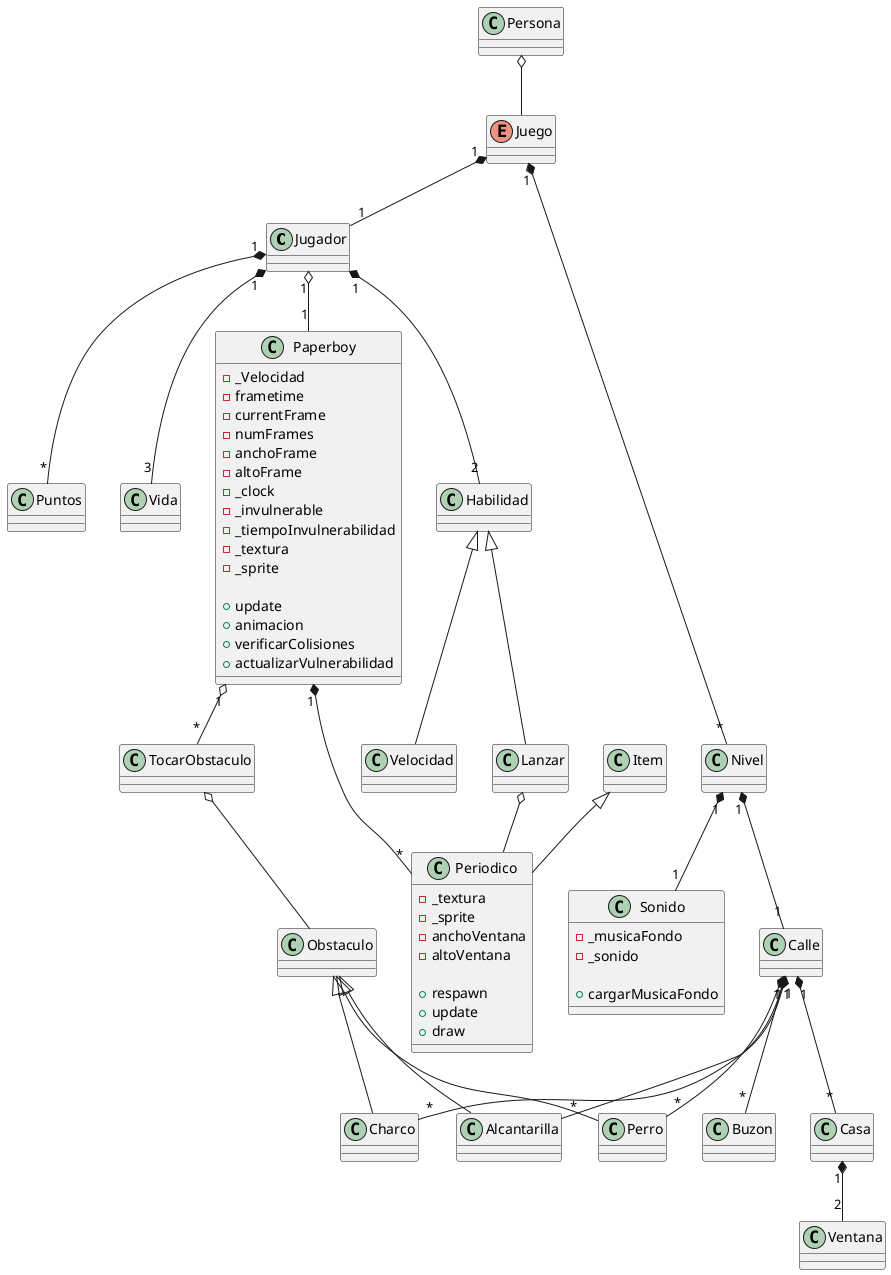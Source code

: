@startuml Paperboy

class Jugador
enum Juego

class Paperboy
class Habilidad
class Velocidad
class Lanzar
class TocarObstaculo
class Puntos
class Vida


class Sonido
class Obstaculo
class Nivel
class Calle
class Buzon
class Persona
class Alcantarilla
class Ventana
class Perro
class Charco
class Casa

class Item
class Periodico

Persona o-- Juego
Juego "1" *-- "1" Jugador
Jugador "1" o-- "1" Paperboy
Jugador "1" *-- "*" Puntos
Jugador "1" *-- "3" Vida
Paperboy "1" *-- "*" Periodico
Jugador "1" *-- "2" Habilidad
Juego "1" *-- "*" Nivel
Paperboy "1" o-- "*" TocarObstaculo


Habilidad <|-- Lanzar
Habilidad <|-- Velocidad


Nivel "1" *-- "1" Calle
Nivel "1" *-- "1" Sonido
Calle "1" *-- "*" Buzon
Calle "1" *-- "*" Alcantarilla
Calle "1" *-- "*" Casa
Calle "1" *-- "*" Perro
Calle "1" *-- "*" Charco
Casa "1" *-- "2" Ventana

Obstaculo <|-- Alcantarilla
Obstaculo <|-- Perro
Obstaculo <|-- Charco
TocarObstaculo o-- Obstaculo

Item <|-- Periodico
Lanzar o-- Periodico

class Paperboy
{
    -_Velocidad
    -frametime
    -currentFrame
    -numFrames
    -anchoFrame
    -altoFrame
    -_clock
    -_invulnerable
    -_tiempoInvulnerabilidad
    -_textura
    -_sprite

    +update
    +animacion
    +verificarColisiones
    +actualizarVulnerabilidad
}

class Sonido
{
    -_musicaFondo
    -_sonido

    +cargarMusicaFondo
}
class Periodico
{
    -_textura
    -_sprite
    -anchoVentana
    -altoVentana

    +respawn
    +update
    +draw
}
@enduml